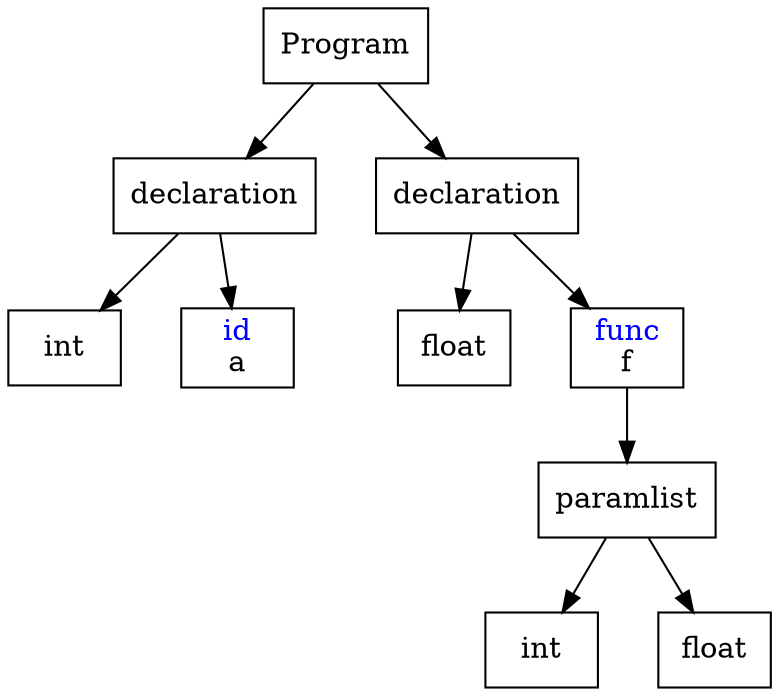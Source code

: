digraph G
{
    nodesep = 0.4;
    ranksep = 0.5;
	NODE123427472[label=<Program> shape=box];
	NODE123427312[label=<declaration> shape=box];
	NODE123427472->NODE123427312
	NODE123427376[label=<int> shape=box];
	NODE123427312->NODE123427376
	NODE123426704[label=<<font color = "blue">id</font><br/>a> shape=box];
	NODE123427312->NODE123426704
	NODE123427440[label=<declaration> shape=box];
	NODE123427472->NODE123427440
	NODE123424880[label=<float> shape=box];
	NODE123427440->NODE123424880
	NODE123427632[label=<<font color = "blue">func</font><br/>f> shape=box];
	NODE123427440->NODE123427632
	NODE123427248[label=<paramlist> shape=box];
	NODE123427632->NODE123427248
	NODE123426512[label=<int> shape=box];
	NODE123427248->NODE123426512
	NODE123426960[label=<float> shape=box];
	NODE123427248->NODE123426960
}